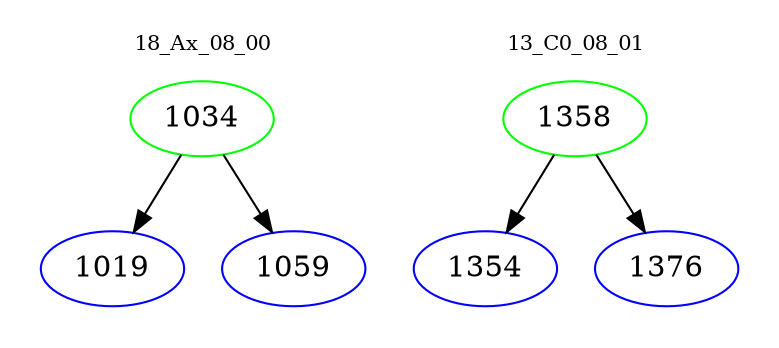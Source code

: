 digraph{
subgraph cluster_0 {
color = white
label = "18_Ax_08_00";
fontsize=10;
T0_1034 [label="1034", color="green"]
T0_1034 -> T0_1019 [color="black"]
T0_1019 [label="1019", color="blue"]
T0_1034 -> T0_1059 [color="black"]
T0_1059 [label="1059", color="blue"]
}
subgraph cluster_1 {
color = white
label = "13_C0_08_01";
fontsize=10;
T1_1358 [label="1358", color="green"]
T1_1358 -> T1_1354 [color="black"]
T1_1354 [label="1354", color="blue"]
T1_1358 -> T1_1376 [color="black"]
T1_1376 [label="1376", color="blue"]
}
}
